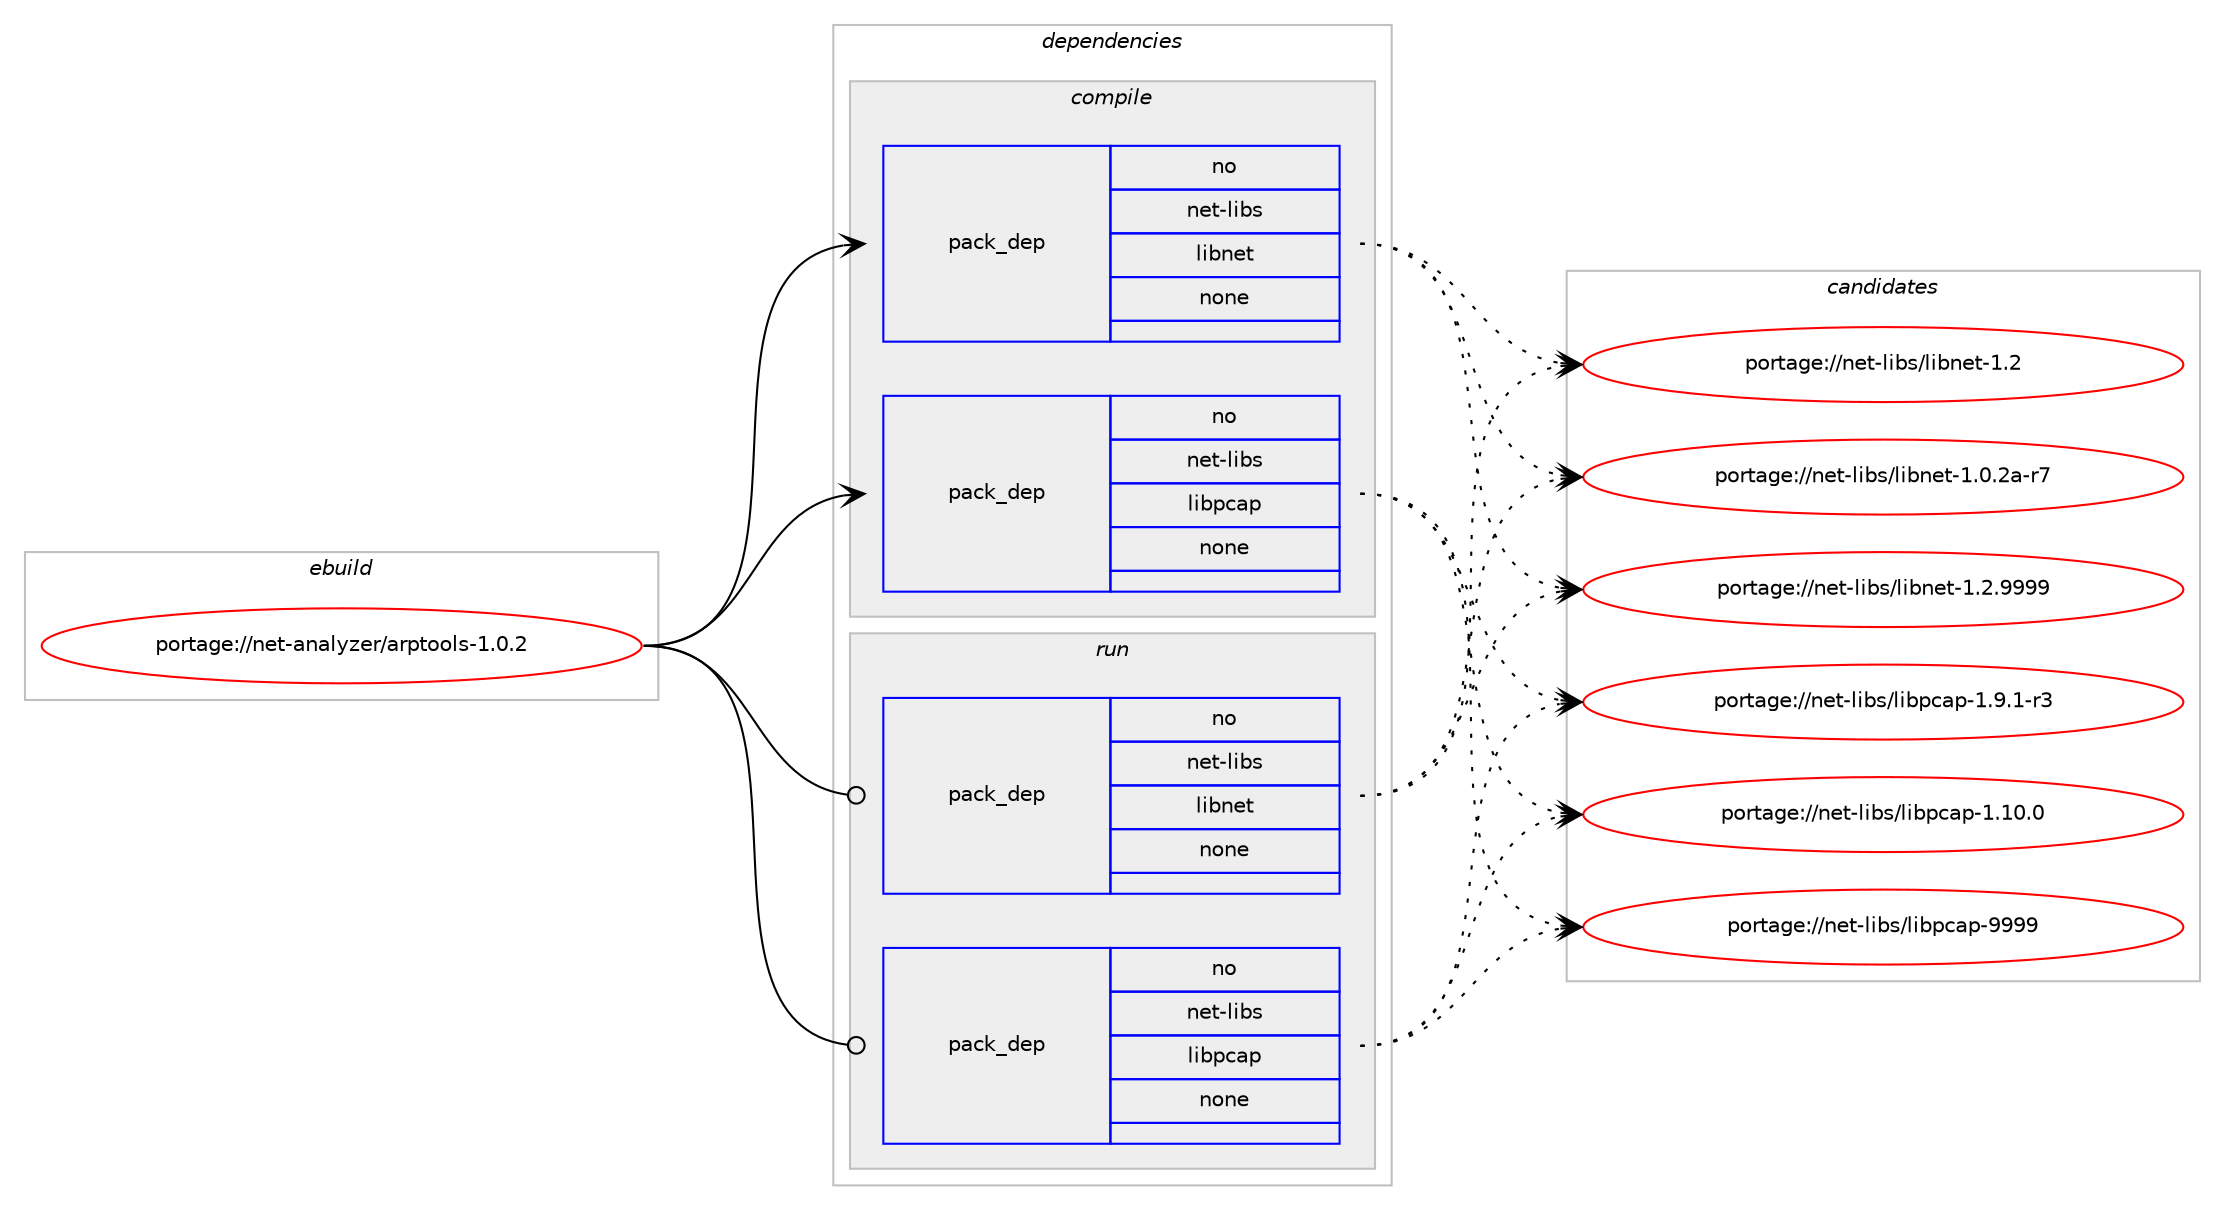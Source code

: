 digraph prolog {

# *************
# Graph options
# *************

newrank=true;
concentrate=true;
compound=true;
graph [rankdir=LR,fontname=Helvetica,fontsize=10,ranksep=1.5];#, ranksep=2.5, nodesep=0.2];
edge  [arrowhead=vee];
node  [fontname=Helvetica,fontsize=10];

# **********
# The ebuild
# **********

subgraph cluster_leftcol {
color=gray;
rank=same;
label=<<i>ebuild</i>>;
id [label="portage://net-analyzer/arptools-1.0.2", color=red, width=4, href="../net-analyzer/arptools-1.0.2.svg"];
}

# ****************
# The dependencies
# ****************

subgraph cluster_midcol {
color=gray;
label=<<i>dependencies</i>>;
subgraph cluster_compile {
fillcolor="#eeeeee";
style=filled;
label=<<i>compile</i>>;
subgraph pack22357 {
dependency32772 [label=<<TABLE BORDER="0" CELLBORDER="1" CELLSPACING="0" CELLPADDING="4" WIDTH="220"><TR><TD ROWSPAN="6" CELLPADDING="30">pack_dep</TD></TR><TR><TD WIDTH="110">no</TD></TR><TR><TD>net-libs</TD></TR><TR><TD>libnet</TD></TR><TR><TD>none</TD></TR><TR><TD></TD></TR></TABLE>>, shape=none, color=blue];
}
id:e -> dependency32772:w [weight=20,style="solid",arrowhead="vee"];
subgraph pack22358 {
dependency32773 [label=<<TABLE BORDER="0" CELLBORDER="1" CELLSPACING="0" CELLPADDING="4" WIDTH="220"><TR><TD ROWSPAN="6" CELLPADDING="30">pack_dep</TD></TR><TR><TD WIDTH="110">no</TD></TR><TR><TD>net-libs</TD></TR><TR><TD>libpcap</TD></TR><TR><TD>none</TD></TR><TR><TD></TD></TR></TABLE>>, shape=none, color=blue];
}
id:e -> dependency32773:w [weight=20,style="solid",arrowhead="vee"];
}
subgraph cluster_compileandrun {
fillcolor="#eeeeee";
style=filled;
label=<<i>compile and run</i>>;
}
subgraph cluster_run {
fillcolor="#eeeeee";
style=filled;
label=<<i>run</i>>;
subgraph pack22359 {
dependency32774 [label=<<TABLE BORDER="0" CELLBORDER="1" CELLSPACING="0" CELLPADDING="4" WIDTH="220"><TR><TD ROWSPAN="6" CELLPADDING="30">pack_dep</TD></TR><TR><TD WIDTH="110">no</TD></TR><TR><TD>net-libs</TD></TR><TR><TD>libnet</TD></TR><TR><TD>none</TD></TR><TR><TD></TD></TR></TABLE>>, shape=none, color=blue];
}
id:e -> dependency32774:w [weight=20,style="solid",arrowhead="odot"];
subgraph pack22360 {
dependency32775 [label=<<TABLE BORDER="0" CELLBORDER="1" CELLSPACING="0" CELLPADDING="4" WIDTH="220"><TR><TD ROWSPAN="6" CELLPADDING="30">pack_dep</TD></TR><TR><TD WIDTH="110">no</TD></TR><TR><TD>net-libs</TD></TR><TR><TD>libpcap</TD></TR><TR><TD>none</TD></TR><TR><TD></TD></TR></TABLE>>, shape=none, color=blue];
}
id:e -> dependency32775:w [weight=20,style="solid",arrowhead="odot"];
}
}

# **************
# The candidates
# **************

subgraph cluster_choices {
rank=same;
color=gray;
label=<<i>candidates</i>>;

subgraph choice22357 {
color=black;
nodesep=1;
choice11010111645108105981154710810598110101116454946504657575757 [label="portage://net-libs/libnet-1.2.9999", color=red, width=4,href="../net-libs/libnet-1.2.9999.svg"];
choice1101011164510810598115471081059811010111645494650 [label="portage://net-libs/libnet-1.2", color=red, width=4,href="../net-libs/libnet-1.2.svg"];
choice11010111645108105981154710810598110101116454946484650974511455 [label="portage://net-libs/libnet-1.0.2a-r7", color=red, width=4,href="../net-libs/libnet-1.0.2a-r7.svg"];
dependency32772:e -> choice11010111645108105981154710810598110101116454946504657575757:w [style=dotted,weight="100"];
dependency32772:e -> choice1101011164510810598115471081059811010111645494650:w [style=dotted,weight="100"];
dependency32772:e -> choice11010111645108105981154710810598110101116454946484650974511455:w [style=dotted,weight="100"];
}
subgraph choice22358 {
color=black;
nodesep=1;
choice1101011164510810598115471081059811299971124557575757 [label="portage://net-libs/libpcap-9999", color=red, width=4,href="../net-libs/libpcap-9999.svg"];
choice1101011164510810598115471081059811299971124549465746494511451 [label="portage://net-libs/libpcap-1.9.1-r3", color=red, width=4,href="../net-libs/libpcap-1.9.1-r3.svg"];
choice11010111645108105981154710810598112999711245494649484648 [label="portage://net-libs/libpcap-1.10.0", color=red, width=4,href="../net-libs/libpcap-1.10.0.svg"];
dependency32773:e -> choice1101011164510810598115471081059811299971124557575757:w [style=dotted,weight="100"];
dependency32773:e -> choice1101011164510810598115471081059811299971124549465746494511451:w [style=dotted,weight="100"];
dependency32773:e -> choice11010111645108105981154710810598112999711245494649484648:w [style=dotted,weight="100"];
}
subgraph choice22359 {
color=black;
nodesep=1;
choice11010111645108105981154710810598110101116454946504657575757 [label="portage://net-libs/libnet-1.2.9999", color=red, width=4,href="../net-libs/libnet-1.2.9999.svg"];
choice1101011164510810598115471081059811010111645494650 [label="portage://net-libs/libnet-1.2", color=red, width=4,href="../net-libs/libnet-1.2.svg"];
choice11010111645108105981154710810598110101116454946484650974511455 [label="portage://net-libs/libnet-1.0.2a-r7", color=red, width=4,href="../net-libs/libnet-1.0.2a-r7.svg"];
dependency32774:e -> choice11010111645108105981154710810598110101116454946504657575757:w [style=dotted,weight="100"];
dependency32774:e -> choice1101011164510810598115471081059811010111645494650:w [style=dotted,weight="100"];
dependency32774:e -> choice11010111645108105981154710810598110101116454946484650974511455:w [style=dotted,weight="100"];
}
subgraph choice22360 {
color=black;
nodesep=1;
choice1101011164510810598115471081059811299971124557575757 [label="portage://net-libs/libpcap-9999", color=red, width=4,href="../net-libs/libpcap-9999.svg"];
choice1101011164510810598115471081059811299971124549465746494511451 [label="portage://net-libs/libpcap-1.9.1-r3", color=red, width=4,href="../net-libs/libpcap-1.9.1-r3.svg"];
choice11010111645108105981154710810598112999711245494649484648 [label="portage://net-libs/libpcap-1.10.0", color=red, width=4,href="../net-libs/libpcap-1.10.0.svg"];
dependency32775:e -> choice1101011164510810598115471081059811299971124557575757:w [style=dotted,weight="100"];
dependency32775:e -> choice1101011164510810598115471081059811299971124549465746494511451:w [style=dotted,weight="100"];
dependency32775:e -> choice11010111645108105981154710810598112999711245494649484648:w [style=dotted,weight="100"];
}
}

}
